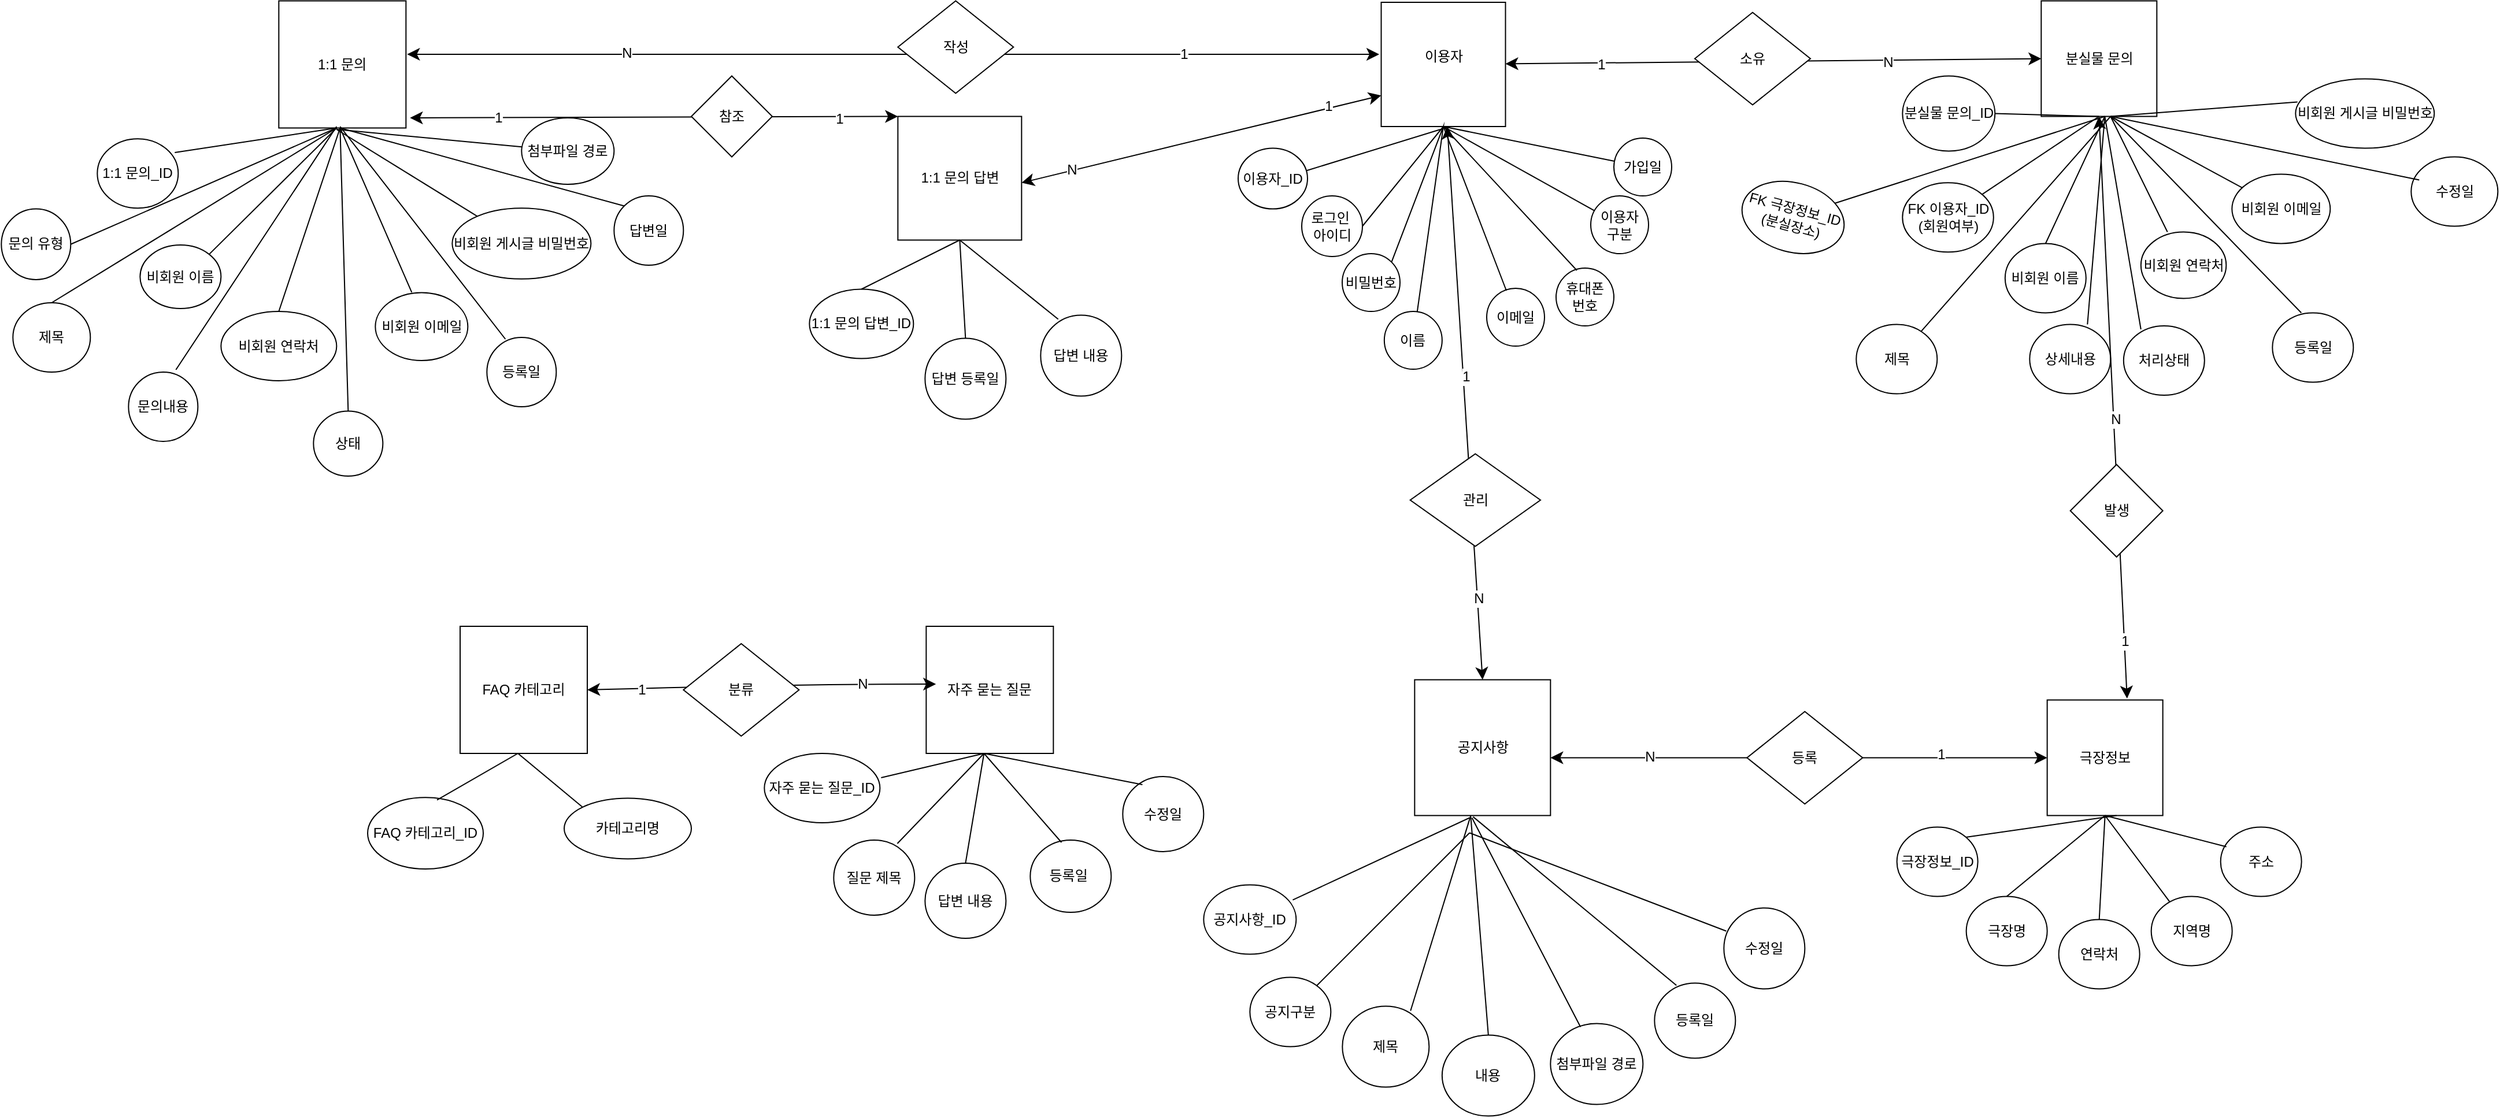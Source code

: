 <mxfile version="28.2.8">
  <diagram name="페이지-1" id="GlcNtZ1km3tHZAyMDBaJ">
    <mxGraphModel grid="1" page="1" gridSize="10" guides="1" tooltips="1" connect="1" arrows="1" fold="1" pageScale="1" pageWidth="827" pageHeight="1169" math="0" shadow="0">
      <root>
        <mxCell id="0" />
        <mxCell id="1" parent="0" />
        <mxCell id="Zwj_HbS0Xo6QSIKevfj4-1" value="이용자&lt;div&gt;&lt;br&gt;&lt;/div&gt;" style="whiteSpace=wrap;html=1;aspect=fixed;" vertex="1" parent="1">
          <mxGeometry x="-351.25" y="10" width="107.5" height="107.5" as="geometry" />
        </mxCell>
        <mxCell id="Zwj_HbS0Xo6QSIKevfj4-2" value="FAQ 카테고리" style="whiteSpace=wrap;html=1;aspect=fixed;" vertex="1" parent="1">
          <mxGeometry x="-1147.99" y="550" width="110" height="110" as="geometry" />
        </mxCell>
        <mxCell id="Zwj_HbS0Xo6QSIKevfj4-3" value="1:1 문의" style="whiteSpace=wrap;html=1;aspect=fixed;" vertex="1" parent="1">
          <mxGeometry x="-1304.83" y="8.75" width="110" height="110" as="geometry" />
        </mxCell>
        <mxCell id="Zwj_HbS0Xo6QSIKevfj4-4" value="&lt;div&gt;분실물 문의&lt;/div&gt;" style="whiteSpace=wrap;html=1;aspect=fixed;" vertex="1" parent="1">
          <mxGeometry x="219.66" y="8.75" width="100" height="100" as="geometry" />
        </mxCell>
        <mxCell id="Zwj_HbS0Xo6QSIKevfj4-5" value="공지사항" style="whiteSpace=wrap;html=1;aspect=fixed;" vertex="1" parent="1">
          <mxGeometry x="-322.33" y="596.25" width="117.5" height="117.5" as="geometry" />
        </mxCell>
        <mxCell id="Zwj_HbS0Xo6QSIKevfj4-6" value="자주 묻는 질문" style="whiteSpace=wrap;html=1;aspect=fixed;" vertex="1" parent="1">
          <mxGeometry x="-744.83" y="550" width="110" height="110" as="geometry" />
        </mxCell>
        <mxCell id="Zwj_HbS0Xo6QSIKevfj4-7" value="1:1 문의 답변" style="whiteSpace=wrap;html=1;aspect=fixed;" vertex="1" parent="1">
          <mxGeometry x="-769.33" y="108.75" width="107" height="107" as="geometry" />
        </mxCell>
        <mxCell id="Zwj_HbS0Xo6QSIKevfj4-8" value="극장정보" style="whiteSpace=wrap;html=1;aspect=fixed;" vertex="1" parent="1">
          <mxGeometry x="224.83" y="613.75" width="100" height="100" as="geometry" />
        </mxCell>
        <mxCell id="Zwj_HbS0Xo6QSIKevfj4-11" value="" style="endArrow=none;html=1;rounded=0;exitX=1;exitY=0.5;exitDx=0;exitDy=0;" edge="1" parent="1" source="Zwj_HbS0Xo6QSIKevfj4-12">
          <mxGeometry width="50" height="50" relative="1" as="geometry">
            <mxPoint x="-377.5" y="167.5" as="sourcePoint" />
            <mxPoint x="-297.5" y="117.5" as="targetPoint" />
          </mxGeometry>
        </mxCell>
        <mxCell id="Zwj_HbS0Xo6QSIKevfj4-12" value="로그인&amp;nbsp;&lt;div&gt;아이디&lt;/div&gt;" style="ellipse;whiteSpace=wrap;html=1;aspect=fixed;" vertex="1" parent="1">
          <mxGeometry x="-420" y="177.5" width="52.5" height="52.5" as="geometry" />
        </mxCell>
        <mxCell id="Zwj_HbS0Xo6QSIKevfj4-18" value="비밀번호" style="ellipse;whiteSpace=wrap;html=1;" vertex="1" parent="1">
          <mxGeometry x="-385" y="227.5" width="50" height="50" as="geometry" />
        </mxCell>
        <mxCell id="Zwj_HbS0Xo6QSIKevfj4-20" value="" style="endArrow=none;html=1;rounded=0;entryX=1;entryY=0;entryDx=0;entryDy=0;" edge="1" parent="1" source="Zwj_HbS0Xo6QSIKevfj4-27" target="Zwj_HbS0Xo6QSIKevfj4-18">
          <mxGeometry width="50" height="50" relative="1" as="geometry">
            <mxPoint x="-281.75" y="227.5" as="sourcePoint" />
            <mxPoint x="-363.25" y="199.5" as="targetPoint" />
            <Array as="points">
              <mxPoint x="-297.5" y="117.5" />
            </Array>
          </mxGeometry>
        </mxCell>
        <mxCell id="Zwj_HbS0Xo6QSIKevfj4-25" value="이메일" style="ellipse;whiteSpace=wrap;html=1;aspect=fixed;" vertex="1" parent="1">
          <mxGeometry x="-260" y="257.5" width="50" height="50" as="geometry" />
        </mxCell>
        <mxCell id="Zwj_HbS0Xo6QSIKevfj4-27" value="이름" style="ellipse;whiteSpace=wrap;html=1;aspect=fixed;" vertex="1" parent="1">
          <mxGeometry x="-348.58" y="277.5" width="50" height="50" as="geometry" />
        </mxCell>
        <mxCell id="Zwj_HbS0Xo6QSIKevfj4-34" value="휴대폰&lt;div&gt;번호&lt;/div&gt;" style="ellipse;whiteSpace=wrap;html=1;aspect=fixed;" vertex="1" parent="1">
          <mxGeometry x="-200" y="240" width="50" height="50" as="geometry" />
        </mxCell>
        <mxCell id="Zwj_HbS0Xo6QSIKevfj4-36" value="이용자&lt;div&gt;구분&lt;/div&gt;" style="ellipse;whiteSpace=wrap;html=1;aspect=fixed;" vertex="1" parent="1">
          <mxGeometry x="-170" y="177.5" width="50" height="50" as="geometry" />
        </mxCell>
        <mxCell id="Zwj_HbS0Xo6QSIKevfj4-39" value="가입일" style="ellipse;whiteSpace=wrap;html=1;aspect=fixed;" vertex="1" parent="1">
          <mxGeometry x="-150" y="127.5" width="50" height="50" as="geometry" />
        </mxCell>
        <mxCell id="Zwj_HbS0Xo6QSIKevfj4-42" value="" style="endArrow=none;html=1;rounded=0;exitX=0.34;exitY=0.04;exitDx=0;exitDy=0;exitPerimeter=0;" edge="1" parent="1" source="Zwj_HbS0Xo6QSIKevfj4-25">
          <mxGeometry width="50" height="50" relative="1" as="geometry">
            <mxPoint x="-277.5" y="187.5" as="sourcePoint" />
            <mxPoint x="-297.5" y="117.5" as="targetPoint" />
          </mxGeometry>
        </mxCell>
        <mxCell id="Zwj_HbS0Xo6QSIKevfj4-44" value="" style="endArrow=none;html=1;rounded=0;entryX=0.36;entryY=0.04;entryDx=0;entryDy=0;entryPerimeter=0;" edge="1" parent="1" target="Zwj_HbS0Xo6QSIKevfj4-34">
          <mxGeometry width="50" height="50" relative="1" as="geometry">
            <mxPoint x="-297.5" y="117.5" as="sourcePoint" />
            <mxPoint x="-247.5" y="207.5" as="targetPoint" />
          </mxGeometry>
        </mxCell>
        <mxCell id="Zwj_HbS0Xo6QSIKevfj4-46" value="" style="endArrow=none;html=1;rounded=0;entryX=0.5;entryY=1;entryDx=0;entryDy=0;" edge="1" parent="1" source="Zwj_HbS0Xo6QSIKevfj4-36" target="Zwj_HbS0Xo6QSIKevfj4-1">
          <mxGeometry width="50" height="50" relative="1" as="geometry">
            <mxPoint x="-247.5" y="167.5" as="sourcePoint" />
            <mxPoint x="-287.5" y="127.5" as="targetPoint" />
          </mxGeometry>
        </mxCell>
        <mxCell id="Zwj_HbS0Xo6QSIKevfj4-47" value="" style="endArrow=none;html=1;rounded=0;" edge="1" parent="1" target="Zwj_HbS0Xo6QSIKevfj4-39">
          <mxGeometry width="50" height="50" relative="1" as="geometry">
            <mxPoint x="-297.5" y="117.5" as="sourcePoint" />
            <mxPoint x="-187.5" y="87.5" as="targetPoint" />
          </mxGeometry>
        </mxCell>
        <mxCell id="Zwj_HbS0Xo6QSIKevfj4-48" value="답변 등록일" style="ellipse;whiteSpace=wrap;html=1;aspect=fixed;" vertex="1" parent="1">
          <mxGeometry x="-745.83" y="300.75" width="70" height="70" as="geometry" />
        </mxCell>
        <mxCell id="Zwj_HbS0Xo6QSIKevfj4-49" value="" style="endArrow=none;html=1;rounded=0;exitX=0.5;exitY=0;exitDx=0;exitDy=0;entryX=0.5;entryY=1;entryDx=0;entryDy=0;" edge="1" parent="1" source="Zwj_HbS0Xo6QSIKevfj4-48" target="Zwj_HbS0Xo6QSIKevfj4-7">
          <mxGeometry width="50" height="50" relative="1" as="geometry">
            <mxPoint x="-755.83" y="278.25" as="sourcePoint" />
            <mxPoint x="-705.83" y="228.25" as="targetPoint" />
          </mxGeometry>
        </mxCell>
        <mxCell id="Zwj_HbS0Xo6QSIKevfj4-51" value="" style="endArrow=none;html=1;rounded=0;exitX=0.217;exitY=0.05;exitDx=0;exitDy=0;exitPerimeter=0;entryX=0.5;entryY=1;entryDx=0;entryDy=0;" edge="1" parent="1" source="Zwj_HbS0Xo6QSIKevfj4-52" target="Zwj_HbS0Xo6QSIKevfj4-7">
          <mxGeometry width="50" height="50" relative="1" as="geometry">
            <mxPoint x="-645.83" y="288.25" as="sourcePoint" />
            <mxPoint x="-705.83" y="228.25" as="targetPoint" />
          </mxGeometry>
        </mxCell>
        <mxCell id="Zwj_HbS0Xo6QSIKevfj4-52" value="답변 내용" style="ellipse;whiteSpace=wrap;html=1;aspect=fixed;" vertex="1" parent="1">
          <mxGeometry x="-645.83" y="280.75" width="70" height="70" as="geometry" />
        </mxCell>
        <mxCell id="Zwj_HbS0Xo6QSIKevfj4-54" value="" style="endArrow=none;html=1;rounded=0;exitX=0.963;exitY=0.217;exitDx=0;exitDy=0;exitPerimeter=0;entryX=0.404;entryY=1.017;entryDx=0;entryDy=0;entryPerimeter=0;" edge="1" parent="1" source="Zwj_HbS0Xo6QSIKevfj4-56" target="Zwj_HbS0Xo6QSIKevfj4-5">
          <mxGeometry width="50" height="50" relative="1" as="geometry">
            <mxPoint x="-339.83" y="853.75" as="sourcePoint" />
            <mxPoint x="-269.83" y="773.75" as="targetPoint" />
          </mxGeometry>
        </mxCell>
        <mxCell id="Zwj_HbS0Xo6QSIKevfj4-56" value="공지사항_ID" style="ellipse;whiteSpace=wrap;html=1;" vertex="1" parent="1">
          <mxGeometry x="-504.83" y="773.75" width="80" height="60" as="geometry" />
        </mxCell>
        <mxCell id="Zwj_HbS0Xo6QSIKevfj4-57" value="" style="endArrow=none;html=1;rounded=0;" edge="1" parent="1" source="Zwj_HbS0Xo6QSIKevfj4-58">
          <mxGeometry width="50" height="50" relative="1" as="geometry">
            <mxPoint x="-289.83" y="853.75" as="sourcePoint" />
            <mxPoint x="-274.83" y="728.75" as="targetPoint" />
          </mxGeometry>
        </mxCell>
        <mxCell id="Zwj_HbS0Xo6QSIKevfj4-58" value="공지구분" style="ellipse;whiteSpace=wrap;html=1;" vertex="1" parent="1">
          <mxGeometry x="-464.83" y="853.75" width="70" height="60" as="geometry" />
        </mxCell>
        <mxCell id="Zwj_HbS0Xo6QSIKevfj4-59" value="" style="endArrow=none;html=1;rounded=0;exitX=0.786;exitY=0.057;exitDx=0;exitDy=0;entryX=0.413;entryY=1;entryDx=0;entryDy=0;entryPerimeter=0;exitPerimeter=0;" edge="1" parent="1" source="Zwj_HbS0Xo6QSIKevfj4-60" target="Zwj_HbS0Xo6QSIKevfj4-5">
          <mxGeometry width="50" height="50" relative="1" as="geometry">
            <mxPoint x="-279.83" y="873.75" as="sourcePoint" />
            <mxPoint x="-269.83" y="773.75" as="targetPoint" />
          </mxGeometry>
        </mxCell>
        <mxCell id="Zwj_HbS0Xo6QSIKevfj4-60" value="제목" style="ellipse;whiteSpace=wrap;html=1;" vertex="1" parent="1">
          <mxGeometry x="-384.83" y="878.75" width="75" height="70" as="geometry" />
        </mxCell>
        <mxCell id="Zwj_HbS0Xo6QSIKevfj4-61" value="내용" style="ellipse;whiteSpace=wrap;html=1;" vertex="1" parent="1">
          <mxGeometry x="-298.58" y="903.75" width="80" height="70" as="geometry" />
        </mxCell>
        <mxCell id="Zwj_HbS0Xo6QSIKevfj4-62" value="첨부파일 경로" style="ellipse;whiteSpace=wrap;html=1;" vertex="1" parent="1">
          <mxGeometry x="-204.83" y="893.75" width="80" height="70" as="geometry" />
        </mxCell>
        <mxCell id="Zwj_HbS0Xo6QSIKevfj4-63" value="등록일" style="ellipse;whiteSpace=wrap;html=1;" vertex="1" parent="1">
          <mxGeometry x="-114.83" y="858.75" width="70" height="65" as="geometry" />
        </mxCell>
        <mxCell id="Zwj_HbS0Xo6QSIKevfj4-64" value="수정일" style="ellipse;whiteSpace=wrap;html=1;" vertex="1" parent="1">
          <mxGeometry x="-54.83" y="793.75" width="70" height="70" as="geometry" />
        </mxCell>
        <mxCell id="Zwj_HbS0Xo6QSIKevfj4-67" value="" style="endArrow=none;html=1;rounded=0;exitX=0.5;exitY=0;exitDx=0;exitDy=0;entryX=0.413;entryY=1.009;entryDx=0;entryDy=0;entryPerimeter=0;" edge="1" parent="1" source="Zwj_HbS0Xo6QSIKevfj4-61" target="Zwj_HbS0Xo6QSIKevfj4-5">
          <mxGeometry width="50" height="50" relative="1" as="geometry">
            <mxPoint x="-279.83" y="853.75" as="sourcePoint" />
            <mxPoint x="-264.83" y="773.75" as="targetPoint" />
          </mxGeometry>
        </mxCell>
        <mxCell id="Zwj_HbS0Xo6QSIKevfj4-68" value="" style="endArrow=none;html=1;rounded=0;exitX=0.325;exitY=0.043;exitDx=0;exitDy=0;exitPerimeter=0;entryX=0.422;entryY=1.017;entryDx=0;entryDy=0;entryPerimeter=0;" edge="1" parent="1" source="Zwj_HbS0Xo6QSIKevfj4-62" target="Zwj_HbS0Xo6QSIKevfj4-5">
          <mxGeometry width="50" height="50" relative="1" as="geometry">
            <mxPoint x="-201.891" y="909.593" as="sourcePoint" />
            <mxPoint x="-264.83" y="773.75" as="targetPoint" />
          </mxGeometry>
        </mxCell>
        <mxCell id="Zwj_HbS0Xo6QSIKevfj4-69" value="" style="endArrow=none;html=1;rounded=0;entryX=0.271;entryY=0.031;entryDx=0;entryDy=0;entryPerimeter=0;exitX=0.43;exitY=1.009;exitDx=0;exitDy=0;exitPerimeter=0;" edge="1" parent="1" source="Zwj_HbS0Xo6QSIKevfj4-5" target="Zwj_HbS0Xo6QSIKevfj4-63">
          <mxGeometry width="50" height="50" relative="1" as="geometry">
            <mxPoint x="-224.83" y="753.75" as="sourcePoint" />
            <mxPoint x="-174.83" y="773.75" as="targetPoint" />
          </mxGeometry>
        </mxCell>
        <mxCell id="Zwj_HbS0Xo6QSIKevfj4-70" value="" style="endArrow=none;html=1;rounded=0;entryX=0.029;entryY=0.286;entryDx=0;entryDy=0;entryPerimeter=0;" edge="1" parent="1" target="Zwj_HbS0Xo6QSIKevfj4-64">
          <mxGeometry width="50" height="50" relative="1" as="geometry">
            <mxPoint x="-274.83" y="728.75" as="sourcePoint" />
            <mxPoint x="-44.83" y="803.75" as="targetPoint" />
          </mxGeometry>
        </mxCell>
        <mxCell id="Zwj_HbS0Xo6QSIKevfj4-72" value="극장명" style="ellipse;whiteSpace=wrap;html=1;" vertex="1" parent="1">
          <mxGeometry x="154.83" y="783.75" width="70" height="60" as="geometry" />
        </mxCell>
        <mxCell id="Zwj_HbS0Xo6QSIKevfj4-73" value="FAQ 카테고리_ID" style="ellipse;whiteSpace=wrap;html=1;" vertex="1" parent="1">
          <mxGeometry x="-1227.99" y="698.13" width="100" height="61.87" as="geometry" />
        </mxCell>
        <mxCell id="Zwj_HbS0Xo6QSIKevfj4-74" value="카테고리명" style="ellipse;whiteSpace=wrap;html=1;" vertex="1" parent="1">
          <mxGeometry x="-1057.99" y="698.75" width="110" height="52.5" as="geometry" />
        </mxCell>
        <mxCell id="Zwj_HbS0Xo6QSIKevfj4-75" value="극장정보_ID" style="ellipse;whiteSpace=wrap;html=1;" vertex="1" parent="1">
          <mxGeometry x="94.83" y="723.75" width="70" height="60" as="geometry" />
        </mxCell>
        <mxCell id="Zwj_HbS0Xo6QSIKevfj4-76" value="지역명" style="ellipse;whiteSpace=wrap;html=1;" vertex="1" parent="1">
          <mxGeometry x="314.83" y="783.75" width="70" height="60" as="geometry" />
        </mxCell>
        <mxCell id="Zwj_HbS0Xo6QSIKevfj4-77" value="" style="endArrow=none;html=1;rounded=0;entryX=0;entryY=0;entryDx=0;entryDy=0;exitX=0.6;exitY=0.035;exitDx=0;exitDy=0;exitPerimeter=0;" edge="1" parent="1" source="Zwj_HbS0Xo6QSIKevfj4-73" target="Zwj_HbS0Xo6QSIKevfj4-74">
          <mxGeometry width="50" height="50" relative="1" as="geometry">
            <mxPoint x="-1147.99" y="722.5" as="sourcePoint" />
            <mxPoint x="-1097.99" y="672.5" as="targetPoint" />
            <Array as="points">
              <mxPoint x="-1097.99" y="660" />
            </Array>
          </mxGeometry>
        </mxCell>
        <mxCell id="Zwj_HbS0Xo6QSIKevfj4-78" value="1:1 문의 답변_ID" style="ellipse;whiteSpace=wrap;html=1;" vertex="1" parent="1">
          <mxGeometry x="-845.83" y="258.25" width="90" height="60" as="geometry" />
        </mxCell>
        <mxCell id="Zwj_HbS0Xo6QSIKevfj4-79" value="" style="endArrow=none;html=1;rounded=0;exitX=0.5;exitY=0;exitDx=0;exitDy=0;entryX=0.5;entryY=1;entryDx=0;entryDy=0;" edge="1" parent="1" source="Zwj_HbS0Xo6QSIKevfj4-78" target="Zwj_HbS0Xo6QSIKevfj4-7">
          <mxGeometry width="50" height="50" relative="1" as="geometry">
            <mxPoint x="-755.83" y="278.25" as="sourcePoint" />
            <mxPoint x="-705.83" y="228.25" as="targetPoint" />
          </mxGeometry>
        </mxCell>
        <mxCell id="Zwj_HbS0Xo6QSIKevfj4-80" value="연락처" style="ellipse;whiteSpace=wrap;html=1;" vertex="1" parent="1">
          <mxGeometry x="234.83" y="803.75" width="70" height="60" as="geometry" />
        </mxCell>
        <mxCell id="Zwj_HbS0Xo6QSIKevfj4-81" value="주소" style="ellipse;whiteSpace=wrap;html=1;" vertex="1" parent="1">
          <mxGeometry x="374.83" y="723.75" width="70" height="60" as="geometry" />
        </mxCell>
        <mxCell id="Zwj_HbS0Xo6QSIKevfj4-82" value="" style="endArrow=none;html=1;rounded=0;exitX=0.071;exitY=0.283;exitDx=0;exitDy=0;exitPerimeter=0;" edge="1" parent="1" source="Zwj_HbS0Xo6QSIKevfj4-81">
          <mxGeometry width="50" height="50" relative="1" as="geometry">
            <mxPoint x="224.83" y="763.75" as="sourcePoint" />
            <mxPoint x="274.83" y="713.75" as="targetPoint" />
          </mxGeometry>
        </mxCell>
        <mxCell id="Zwj_HbS0Xo6QSIKevfj4-83" value="" style="endArrow=none;html=1;rounded=0;" edge="1" parent="1" source="Zwj_HbS0Xo6QSIKevfj4-76">
          <mxGeometry width="50" height="50" relative="1" as="geometry">
            <mxPoint x="224.83" y="763.75" as="sourcePoint" />
            <mxPoint x="274.83" y="713.75" as="targetPoint" />
          </mxGeometry>
        </mxCell>
        <mxCell id="Zwj_HbS0Xo6QSIKevfj4-84" value="" style="endArrow=none;html=1;rounded=0;exitX=0.5;exitY=0;exitDx=0;exitDy=0;" edge="1" parent="1" source="Zwj_HbS0Xo6QSIKevfj4-80">
          <mxGeometry width="50" height="50" relative="1" as="geometry">
            <mxPoint x="224.83" y="763.75" as="sourcePoint" />
            <mxPoint x="274.83" y="713.75" as="targetPoint" />
          </mxGeometry>
        </mxCell>
        <mxCell id="Zwj_HbS0Xo6QSIKevfj4-85" value="" style="endArrow=none;html=1;rounded=0;exitX=0.5;exitY=0;exitDx=0;exitDy=0;" edge="1" parent="1" source="Zwj_HbS0Xo6QSIKevfj4-72">
          <mxGeometry width="50" height="50" relative="1" as="geometry">
            <mxPoint x="224.83" y="763.75" as="sourcePoint" />
            <mxPoint x="274.83" y="713.75" as="targetPoint" />
          </mxGeometry>
        </mxCell>
        <mxCell id="Zwj_HbS0Xo6QSIKevfj4-86" value="" style="endArrow=none;html=1;rounded=0;exitX=1;exitY=0;exitDx=0;exitDy=0;" edge="1" parent="1" source="Zwj_HbS0Xo6QSIKevfj4-75">
          <mxGeometry width="50" height="50" relative="1" as="geometry">
            <mxPoint x="164.83" y="733.75" as="sourcePoint" />
            <mxPoint x="284.83" y="713.75" as="targetPoint" />
          </mxGeometry>
        </mxCell>
        <mxCell id="Zwj_HbS0Xo6QSIKevfj4-87" value="질문 제목" style="ellipse;whiteSpace=wrap;html=1;" vertex="1" parent="1">
          <mxGeometry x="-824.83" y="735" width="70" height="65" as="geometry" />
        </mxCell>
        <mxCell id="Zwj_HbS0Xo6QSIKevfj4-88" value="자주 묻는 질문_ID" style="ellipse;whiteSpace=wrap;html=1;" vertex="1" parent="1">
          <mxGeometry x="-884.83" y="660" width="100" height="60" as="geometry" />
        </mxCell>
        <mxCell id="Zwj_HbS0Xo6QSIKevfj4-89" value="답변 내용" style="ellipse;whiteSpace=wrap;html=1;" vertex="1" parent="1">
          <mxGeometry x="-745.83" y="755" width="70" height="65" as="geometry" />
        </mxCell>
        <mxCell id="Zwj_HbS0Xo6QSIKevfj4-90" value="등록일&amp;nbsp;" style="ellipse;whiteSpace=wrap;html=1;" vertex="1" parent="1">
          <mxGeometry x="-654.83" y="735" width="70" height="62.5" as="geometry" />
        </mxCell>
        <mxCell id="Zwj_HbS0Xo6QSIKevfj4-91" value="수정일" style="ellipse;whiteSpace=wrap;html=1;" vertex="1" parent="1">
          <mxGeometry x="-574.83" y="680" width="70" height="65" as="geometry" />
        </mxCell>
        <mxCell id="Zwj_HbS0Xo6QSIKevfj4-92" value="" style="endArrow=none;html=1;rounded=0;exitX=1.01;exitY=0.35;exitDx=0;exitDy=0;exitPerimeter=0;" edge="1" parent="1" source="Zwj_HbS0Xo6QSIKevfj4-88">
          <mxGeometry width="50" height="50" relative="1" as="geometry">
            <mxPoint x="-744.83" y="710" as="sourcePoint" />
            <mxPoint x="-694.83" y="660" as="targetPoint" />
          </mxGeometry>
        </mxCell>
        <mxCell id="Zwj_HbS0Xo6QSIKevfj4-93" value="" style="endArrow=none;html=1;rounded=0;exitX=0.386;exitY=0.032;exitDx=0;exitDy=0;exitPerimeter=0;" edge="1" parent="1" source="Zwj_HbS0Xo6QSIKevfj4-90">
          <mxGeometry width="50" height="50" relative="1" as="geometry">
            <mxPoint x="-675.83" y="727.5" as="sourcePoint" />
            <mxPoint x="-694.83" y="660" as="targetPoint" />
          </mxGeometry>
        </mxCell>
        <mxCell id="Zwj_HbS0Xo6QSIKevfj4-94" value="" style="endArrow=none;html=1;rounded=0;exitX=0.5;exitY=0;exitDx=0;exitDy=0;" edge="1" parent="1" source="Zwj_HbS0Xo6QSIKevfj4-89">
          <mxGeometry width="50" height="50" relative="1" as="geometry">
            <mxPoint x="-714.83" y="760" as="sourcePoint" />
            <mxPoint x="-694.83" y="660" as="targetPoint" />
          </mxGeometry>
        </mxCell>
        <mxCell id="Zwj_HbS0Xo6QSIKevfj4-95" value="" style="endArrow=none;html=1;rounded=0;exitX=0.786;exitY=0.046;exitDx=0;exitDy=0;exitPerimeter=0;" edge="1" parent="1" source="Zwj_HbS0Xo6QSIKevfj4-87">
          <mxGeometry width="50" height="50" relative="1" as="geometry">
            <mxPoint x="-744.83" y="710" as="sourcePoint" />
            <mxPoint x="-694.83" y="660" as="targetPoint" />
          </mxGeometry>
        </mxCell>
        <mxCell id="Zwj_HbS0Xo6QSIKevfj4-97" value="" style="endArrow=none;html=1;rounded=0;entryX=0.243;entryY=0.108;entryDx=0;entryDy=0;entryPerimeter=0;" edge="1" parent="1" target="Zwj_HbS0Xo6QSIKevfj4-91">
          <mxGeometry width="50" height="50" relative="1" as="geometry">
            <mxPoint x="-694.83" y="660" as="sourcePoint" />
            <mxPoint x="-574.83" y="640" as="targetPoint" />
          </mxGeometry>
        </mxCell>
        <mxCell id="Zwj_HbS0Xo6QSIKevfj4-98" value="" style="endArrow=none;html=1;rounded=0;exitX=0.967;exitY=0.376;exitDx=0;exitDy=0;exitPerimeter=0;" edge="1" parent="1" source="Zwj_HbS0Xo6QSIKevfj4-100">
          <mxGeometry width="50" height="50" relative="1" as="geometry">
            <mxPoint x="-410" y="150" as="sourcePoint" />
            <mxPoint x="-300" y="120" as="targetPoint" />
          </mxGeometry>
        </mxCell>
        <mxCell id="Zwj_HbS0Xo6QSIKevfj4-100" value="이용자_ID" style="ellipse;whiteSpace=wrap;html=1;" vertex="1" parent="1">
          <mxGeometry x="-475" y="136.25" width="60" height="52.5" as="geometry" />
        </mxCell>
        <mxCell id="Zwj_HbS0Xo6QSIKevfj4-104" value="답변일" style="ellipse;whiteSpace=wrap;html=1;" vertex="1" parent="1">
          <mxGeometry x="-1014.83" y="177.5" width="60" height="60" as="geometry" />
        </mxCell>
        <mxCell id="Zwj_HbS0Xo6QSIKevfj4-105" value="등록일" style="ellipse;whiteSpace=wrap;html=1;" vertex="1" parent="1">
          <mxGeometry x="-1124.83" y="300" width="60" height="60" as="geometry" />
        </mxCell>
        <mxCell id="Zwj_HbS0Xo6QSIKevfj4-106" value="제목" style="ellipse;whiteSpace=wrap;html=1;" vertex="1" parent="1">
          <mxGeometry x="-1534.83" y="270" width="67" height="60" as="geometry" />
        </mxCell>
        <mxCell id="Zwj_HbS0Xo6QSIKevfj4-107" value="상태" style="ellipse;whiteSpace=wrap;html=1;" vertex="1" parent="1">
          <mxGeometry x="-1274.83" y="363.75" width="60" height="56.25" as="geometry" />
        </mxCell>
        <mxCell id="Zwj_HbS0Xo6QSIKevfj4-108" value="첨부파일 경로" style="ellipse;whiteSpace=wrap;html=1;" vertex="1" parent="1">
          <mxGeometry x="-1094.83" y="110" width="80" height="57.5" as="geometry" />
        </mxCell>
        <mxCell id="Zwj_HbS0Xo6QSIKevfj4-109" value="문의내용" style="ellipse;whiteSpace=wrap;html=1;" vertex="1" parent="1">
          <mxGeometry x="-1434.83" y="330" width="60" height="60" as="geometry" />
        </mxCell>
        <mxCell id="Zwj_HbS0Xo6QSIKevfj4-110" value="문의 유형" style="ellipse;whiteSpace=wrap;html=1;" vertex="1" parent="1">
          <mxGeometry x="-1544.83" y="188.75" width="60" height="61.25" as="geometry" />
        </mxCell>
        <mxCell id="Zwj_HbS0Xo6QSIKevfj4-111" value="비회원 게시글 비밀번호" style="ellipse;whiteSpace=wrap;html=1;" vertex="1" parent="1">
          <mxGeometry x="-1154.83" y="188.13" width="120" height="61.25" as="geometry" />
        </mxCell>
        <mxCell id="Zwj_HbS0Xo6QSIKevfj4-112" value="비회원 이메일" style="ellipse;whiteSpace=wrap;html=1;" vertex="1" parent="1">
          <mxGeometry x="-1221.33" y="261.25" width="80" height="58.75" as="geometry" />
        </mxCell>
        <mxCell id="Zwj_HbS0Xo6QSIKevfj4-113" value="비회원 연락처" style="ellipse;whiteSpace=wrap;html=1;" vertex="1" parent="1">
          <mxGeometry x="-1354.83" y="277.5" width="100" height="60" as="geometry" />
        </mxCell>
        <mxCell id="Zwj_HbS0Xo6QSIKevfj4-114" value="비회원 이름" style="ellipse;whiteSpace=wrap;html=1;" vertex="1" parent="1">
          <mxGeometry x="-1424.83" y="220" width="70" height="55" as="geometry" />
        </mxCell>
        <mxCell id="Zwj_HbS0Xo6QSIKevfj4-115" value="1:1 문의_ID" style="ellipse;whiteSpace=wrap;html=1;" vertex="1" parent="1">
          <mxGeometry x="-1461.83" y="128.13" width="70" height="60" as="geometry" />
        </mxCell>
        <mxCell id="OxMHIdnT5sfjgw7uyhR3-1" value="" style="endArrow=none;html=1;rounded=0;exitX=0;exitY=0;exitDx=0;exitDy=0;" edge="1" parent="1" source="Zwj_HbS0Xo6QSIKevfj4-104">
          <mxGeometry width="50" height="50" relative="1" as="geometry">
            <mxPoint x="-1301.83" y="168.75" as="sourcePoint" />
            <mxPoint x="-1251.83" y="118.75" as="targetPoint" />
          </mxGeometry>
        </mxCell>
        <mxCell id="OxMHIdnT5sfjgw7uyhR3-2" value="" style="endArrow=none;html=1;rounded=0;exitX=0.267;exitY=0.025;exitDx=0;exitDy=0;exitPerimeter=0;" edge="1" parent="1" source="Zwj_HbS0Xo6QSIKevfj4-105">
          <mxGeometry width="50" height="50" relative="1" as="geometry">
            <mxPoint x="-1301.83" y="167.5" as="sourcePoint" />
            <mxPoint x="-1251.83" y="117.5" as="targetPoint" />
          </mxGeometry>
        </mxCell>
        <mxCell id="OxMHIdnT5sfjgw7uyhR3-3" value="" style="endArrow=none;html=1;rounded=0;exitX=0.5;exitY=0;exitDx=0;exitDy=0;" edge="1" parent="1" source="Zwj_HbS0Xo6QSIKevfj4-107">
          <mxGeometry width="50" height="50" relative="1" as="geometry">
            <mxPoint x="-1301.83" y="168.75" as="sourcePoint" />
            <mxPoint x="-1251.83" y="118.75" as="targetPoint" />
          </mxGeometry>
        </mxCell>
        <mxCell id="OxMHIdnT5sfjgw7uyhR3-4" value="" style="endArrow=none;html=1;rounded=0;exitX=0.683;exitY=-0.033;exitDx=0;exitDy=0;exitPerimeter=0;" edge="1" parent="1" source="Zwj_HbS0Xo6QSIKevfj4-109">
          <mxGeometry width="50" height="50" relative="1" as="geometry">
            <mxPoint x="-1304.83" y="167.5" as="sourcePoint" />
            <mxPoint x="-1254.83" y="117.5" as="targetPoint" />
          </mxGeometry>
        </mxCell>
        <mxCell id="OxMHIdnT5sfjgw7uyhR3-5" value="" style="endArrow=none;html=1;rounded=0;exitX=0.5;exitY=0;exitDx=0;exitDy=0;" edge="1" parent="1" source="Zwj_HbS0Xo6QSIKevfj4-106">
          <mxGeometry width="50" height="50" relative="1" as="geometry">
            <mxPoint x="-1484.83" y="260" as="sourcePoint" />
            <mxPoint x="-1254.83" y="118.75" as="targetPoint" />
          </mxGeometry>
        </mxCell>
        <mxCell id="OxMHIdnT5sfjgw7uyhR3-6" value="" style="endArrow=none;html=1;rounded=0;exitX=1;exitY=0.5;exitDx=0;exitDy=0;" edge="1" parent="1" source="Zwj_HbS0Xo6QSIKevfj4-110">
          <mxGeometry width="50" height="50" relative="1" as="geometry">
            <mxPoint x="-1304.83" y="168.75" as="sourcePoint" />
            <mxPoint x="-1254.83" y="118.75" as="targetPoint" />
          </mxGeometry>
        </mxCell>
        <mxCell id="OxMHIdnT5sfjgw7uyhR3-7" value="" style="endArrow=none;html=1;rounded=0;" edge="1" parent="1" source="Zwj_HbS0Xo6QSIKevfj4-108">
          <mxGeometry width="50" height="50" relative="1" as="geometry">
            <mxPoint x="-1184.83" y="160" as="sourcePoint" />
            <mxPoint x="-1254.83" y="120" as="targetPoint" />
          </mxGeometry>
        </mxCell>
        <mxCell id="OxMHIdnT5sfjgw7uyhR3-8" value="" style="endArrow=none;html=1;rounded=0;" edge="1" parent="1" source="Zwj_HbS0Xo6QSIKevfj4-111">
          <mxGeometry width="50" height="50" relative="1" as="geometry">
            <mxPoint x="-1194.83" y="178.13" as="sourcePoint" />
            <mxPoint x="-1254.83" y="120" as="targetPoint" />
          </mxGeometry>
        </mxCell>
        <mxCell id="OxMHIdnT5sfjgw7uyhR3-9" value="" style="endArrow=none;html=1;rounded=0;exitX=0.394;exitY=-0.004;exitDx=0;exitDy=0;exitPerimeter=0;" edge="1" parent="1" source="Zwj_HbS0Xo6QSIKevfj4-112">
          <mxGeometry width="50" height="50" relative="1" as="geometry">
            <mxPoint x="-1301.83" y="168.75" as="sourcePoint" />
            <mxPoint x="-1251.83" y="118.75" as="targetPoint" />
          </mxGeometry>
        </mxCell>
        <mxCell id="OxMHIdnT5sfjgw7uyhR3-10" value="" style="endArrow=none;html=1;rounded=0;exitX=1;exitY=0;exitDx=0;exitDy=0;" edge="1" parent="1" source="Zwj_HbS0Xo6QSIKevfj4-114">
          <mxGeometry width="50" height="50" relative="1" as="geometry">
            <mxPoint x="-1374.83" y="220" as="sourcePoint" />
            <mxPoint x="-1254.83" y="118.75" as="targetPoint" />
          </mxGeometry>
        </mxCell>
        <mxCell id="OxMHIdnT5sfjgw7uyhR3-11" value="" style="endArrow=none;html=1;rounded=0;exitX=0.5;exitY=0;exitDx=0;exitDy=0;" edge="1" parent="1" source="Zwj_HbS0Xo6QSIKevfj4-113">
          <mxGeometry width="50" height="50" relative="1" as="geometry">
            <mxPoint x="-1301.83" y="168.75" as="sourcePoint" />
            <mxPoint x="-1251.83" y="118.75" as="targetPoint" />
          </mxGeometry>
        </mxCell>
        <mxCell id="OxMHIdnT5sfjgw7uyhR3-12" value="" style="endArrow=none;html=1;rounded=0;exitX=0.957;exitY=0.198;exitDx=0;exitDy=0;exitPerimeter=0;" edge="1" parent="1" source="Zwj_HbS0Xo6QSIKevfj4-115">
          <mxGeometry width="50" height="50" relative="1" as="geometry">
            <mxPoint x="-1304.83" y="168.75" as="sourcePoint" />
            <mxPoint x="-1254.83" y="118.75" as="targetPoint" />
          </mxGeometry>
        </mxCell>
        <mxCell id="gh4NipV-slwKRSTePc0q-1" value="비회원 이름" style="ellipse;whiteSpace=wrap;html=1;" vertex="1" parent="1">
          <mxGeometry x="188.41" y="218.75" width="70" height="60" as="geometry" />
        </mxCell>
        <mxCell id="gh4NipV-slwKRSTePc0q-2" value="FK 이용자_ID&lt;div&gt;(회원여부)&lt;/div&gt;" style="ellipse;whiteSpace=wrap;html=1;" vertex="1" parent="1">
          <mxGeometry x="99.66" y="166.16" width="78.75" height="60" as="geometry" />
        </mxCell>
        <mxCell id="gh4NipV-slwKRSTePc0q-3" value="수정일" style="ellipse;whiteSpace=wrap;html=1;" vertex="1" parent="1">
          <mxGeometry x="539.66" y="143.75" width="75" height="60" as="geometry" />
        </mxCell>
        <mxCell id="gh4NipV-slwKRSTePc0q-4" value="비회원 게시글 비밀번호" style="ellipse;whiteSpace=wrap;html=1;" vertex="1" parent="1">
          <mxGeometry x="439.66" y="76.25" width="120" height="60" as="geometry" />
        </mxCell>
        <mxCell id="gh4NipV-slwKRSTePc0q-5" value="비회원 연락처" style="ellipse;whiteSpace=wrap;html=1;" vertex="1" parent="1">
          <mxGeometry x="305.91" y="208.75" width="73.75" height="57.5" as="geometry" />
        </mxCell>
        <mxCell id="gh4NipV-slwKRSTePc0q-6" value="비회원 이메일" style="ellipse;whiteSpace=wrap;html=1;" vertex="1" parent="1">
          <mxGeometry x="384.66" y="158.75" width="85" height="60" as="geometry" />
        </mxCell>
        <mxCell id="gh4NipV-slwKRSTePc0q-7" value="등록일" style="ellipse;whiteSpace=wrap;html=1;" vertex="1" parent="1">
          <mxGeometry x="419.66" y="278.75" width="70" height="60" as="geometry" />
        </mxCell>
        <mxCell id="gh4NipV-slwKRSTePc0q-8" value="처리상태" style="ellipse;whiteSpace=wrap;html=1;" vertex="1" parent="1">
          <mxGeometry x="290.91" y="290" width="70" height="60" as="geometry" />
        </mxCell>
        <mxCell id="gh4NipV-slwKRSTePc0q-9" value="상세내용" style="ellipse;whiteSpace=wrap;html=1;" vertex="1" parent="1">
          <mxGeometry x="209.66" y="288.75" width="70" height="60" as="geometry" />
        </mxCell>
        <mxCell id="gh4NipV-slwKRSTePc0q-10" value="제목" style="ellipse;whiteSpace=wrap;html=1;" vertex="1" parent="1">
          <mxGeometry x="59.66" y="288.75" width="70" height="60" as="geometry" />
        </mxCell>
        <mxCell id="gh4NipV-slwKRSTePc0q-11" value="FK 극장정보_ID&lt;div&gt;(분실장소)&lt;/div&gt;" style="ellipse;whiteSpace=wrap;html=1;rotation=15;" vertex="1" parent="1">
          <mxGeometry x="-40" y="166.16" width="90" height="60" as="geometry" />
        </mxCell>
        <mxCell id="gh4NipV-slwKRSTePc0q-12" value="분실물 문의_ID" style="ellipse;whiteSpace=wrap;html=1;" vertex="1" parent="1">
          <mxGeometry x="99.66" y="73.75" width="80" height="65" as="geometry" />
        </mxCell>
        <mxCell id="gh4NipV-slwKRSTePc0q-15" value="" style="endArrow=none;html=1;rounded=0;fontSize=12;startSize=8;endSize=8;curved=1;exitX=0.093;exitY=0.333;exitDx=0;exitDy=0;exitPerimeter=0;" edge="1" parent="1" source="gh4NipV-slwKRSTePc0q-3">
          <mxGeometry width="50" height="50" relative="1" as="geometry">
            <mxPoint x="229.66" y="158.75" as="sourcePoint" />
            <mxPoint x="279.66" y="108.75" as="targetPoint" />
          </mxGeometry>
        </mxCell>
        <mxCell id="gh4NipV-slwKRSTePc0q-16" value="" style="endArrow=none;html=1;rounded=0;fontSize=12;startSize=8;endSize=8;curved=1;exitX=0.357;exitY=0;exitDx=0;exitDy=0;exitPerimeter=0;" edge="1" parent="1" source="gh4NipV-slwKRSTePc0q-7">
          <mxGeometry width="50" height="50" relative="1" as="geometry">
            <mxPoint x="229.66" y="158.75" as="sourcePoint" />
            <mxPoint x="279.66" y="108.75" as="targetPoint" />
          </mxGeometry>
        </mxCell>
        <mxCell id="gh4NipV-slwKRSTePc0q-17" value="" style="endArrow=none;html=1;rounded=0;fontSize=12;startSize=8;endSize=8;curved=1;exitX=0.214;exitY=0.05;exitDx=0;exitDy=0;exitPerimeter=0;" edge="1" parent="1" source="gh4NipV-slwKRSTePc0q-8">
          <mxGeometry width="50" height="50" relative="1" as="geometry">
            <mxPoint x="224.66" y="158.75" as="sourcePoint" />
            <mxPoint x="274.66" y="108.75" as="targetPoint" />
          </mxGeometry>
        </mxCell>
        <mxCell id="gh4NipV-slwKRSTePc0q-18" value="" style="endArrow=none;html=1;rounded=0;fontSize=12;startSize=8;endSize=8;curved=1;exitX=0.714;exitY=0;exitDx=0;exitDy=0;exitPerimeter=0;" edge="1" parent="1" source="gh4NipV-slwKRSTePc0q-9">
          <mxGeometry width="50" height="50" relative="1" as="geometry">
            <mxPoint x="224.66" y="158.75" as="sourcePoint" />
            <mxPoint x="274.66" y="108.75" as="targetPoint" />
          </mxGeometry>
        </mxCell>
        <mxCell id="gh4NipV-slwKRSTePc0q-19" value="" style="endArrow=none;html=1;rounded=0;fontSize=12;startSize=8;endSize=8;curved=1;" edge="1" parent="1" source="gh4NipV-slwKRSTePc0q-10">
          <mxGeometry width="50" height="50" relative="1" as="geometry">
            <mxPoint x="229.66" y="158.75" as="sourcePoint" />
            <mxPoint x="279.66" y="108.75" as="targetPoint" />
          </mxGeometry>
        </mxCell>
        <mxCell id="gh4NipV-slwKRSTePc0q-20" value="" style="endArrow=none;html=1;rounded=0;fontSize=12;startSize=8;endSize=8;curved=1;exitX=1;exitY=0;exitDx=0;exitDy=0;" edge="1" parent="1" source="gh4NipV-slwKRSTePc0q-11">
          <mxGeometry width="50" height="50" relative="1" as="geometry">
            <mxPoint x="224.66" y="158.75" as="sourcePoint" />
            <mxPoint x="274.66" y="108.75" as="targetPoint" />
          </mxGeometry>
        </mxCell>
        <mxCell id="gh4NipV-slwKRSTePc0q-21" value="" style="endArrow=none;html=1;rounded=0;fontSize=12;startSize=8;endSize=8;curved=1;exitX=0.014;exitY=0.333;exitDx=0;exitDy=0;exitPerimeter=0;" edge="1" parent="1" source="gh4NipV-slwKRSTePc0q-4">
          <mxGeometry width="50" height="50" relative="1" as="geometry">
            <mxPoint x="229.66" y="158.75" as="sourcePoint" />
            <mxPoint x="279.66" y="108.75" as="targetPoint" />
          </mxGeometry>
        </mxCell>
        <mxCell id="gh4NipV-slwKRSTePc0q-22" value="" style="endArrow=none;html=1;rounded=0;fontSize=12;startSize=8;endSize=8;curved=1;" edge="1" parent="1" source="gh4NipV-slwKRSTePc0q-6">
          <mxGeometry width="50" height="50" relative="1" as="geometry">
            <mxPoint x="229.66" y="158.75" as="sourcePoint" />
            <mxPoint x="279.66" y="108.75" as="targetPoint" />
          </mxGeometry>
        </mxCell>
        <mxCell id="gh4NipV-slwKRSTePc0q-23" value="" style="endArrow=none;html=1;rounded=0;fontSize=12;startSize=8;endSize=8;curved=1;exitX=0.311;exitY=0;exitDx=0;exitDy=0;exitPerimeter=0;" edge="1" parent="1" source="gh4NipV-slwKRSTePc0q-5">
          <mxGeometry width="50" height="50" relative="1" as="geometry">
            <mxPoint x="279.66" y="188.75" as="sourcePoint" />
            <mxPoint x="279.66" y="108.75" as="targetPoint" />
          </mxGeometry>
        </mxCell>
        <mxCell id="gh4NipV-slwKRSTePc0q-24" value="" style="endArrow=none;html=1;rounded=0;fontSize=12;startSize=8;endSize=8;curved=1;exitX=0.5;exitY=0;exitDx=0;exitDy=0;" edge="1" parent="1" source="gh4NipV-slwKRSTePc0q-1">
          <mxGeometry width="50" height="50" relative="1" as="geometry">
            <mxPoint x="224.66" y="158.75" as="sourcePoint" />
            <mxPoint x="274.66" y="108.75" as="targetPoint" />
          </mxGeometry>
        </mxCell>
        <mxCell id="gh4NipV-slwKRSTePc0q-25" value="" style="endArrow=none;html=1;rounded=0;fontSize=12;startSize=8;endSize=8;curved=1;exitX=0.875;exitY=0.167;exitDx=0;exitDy=0;exitPerimeter=0;" edge="1" parent="1" source="gh4NipV-slwKRSTePc0q-2">
          <mxGeometry width="50" height="50" relative="1" as="geometry">
            <mxPoint x="219.66" y="158.75" as="sourcePoint" />
            <mxPoint x="269.66" y="108.75" as="targetPoint" />
          </mxGeometry>
        </mxCell>
        <mxCell id="gh4NipV-slwKRSTePc0q-26" value="" style="endArrow=none;html=1;rounded=0;fontSize=12;startSize=8;endSize=8;curved=1;exitX=1;exitY=0.5;exitDx=0;exitDy=0;" edge="1" parent="1" source="gh4NipV-slwKRSTePc0q-12">
          <mxGeometry width="50" height="50" relative="1" as="geometry">
            <mxPoint x="219.66" y="158.75" as="sourcePoint" />
            <mxPoint x="269.66" y="108.75" as="targetPoint" />
          </mxGeometry>
        </mxCell>
        <mxCell id="gh4NipV-slwKRSTePc0q-50" value="" style="endArrow=classic;startArrow=classic;html=1;rounded=0;fontSize=12;startSize=8;endSize=8;curved=1;entryX=-0.016;entryY=0.419;entryDx=0;entryDy=0;entryPerimeter=0;exitX=1.009;exitY=0.42;exitDx=0;exitDy=0;exitPerimeter=0;" edge="1" parent="1" source="Zwj_HbS0Xo6QSIKevfj4-3" target="Zwj_HbS0Xo6QSIKevfj4-1">
          <mxGeometry width="50" height="50" relative="1" as="geometry">
            <mxPoint x="-387.91" y="74.31" as="sourcePoint" />
            <mxPoint x="-370.205" y="53.195" as="targetPoint" />
            <Array as="points">
              <mxPoint x="-700" y="54.31" />
            </Array>
          </mxGeometry>
        </mxCell>
        <mxCell id="gh4NipV-slwKRSTePc0q-127" value="1" style="edgeLabel;html=1;align=center;verticalAlign=middle;resizable=0;points=[];fontSize=12;" connectable="0" vertex="1" parent="gh4NipV-slwKRSTePc0q-50">
          <mxGeometry x="0.597" relative="1" as="geometry">
            <mxPoint as="offset" />
          </mxGeometry>
        </mxCell>
        <mxCell id="gh4NipV-slwKRSTePc0q-128" value="N" style="edgeLabel;html=1;align=center;verticalAlign=middle;resizable=0;points=[];fontSize=12;" connectable="0" vertex="1" parent="gh4NipV-slwKRSTePc0q-50">
          <mxGeometry x="-0.548" y="1" relative="1" as="geometry">
            <mxPoint as="offset" />
          </mxGeometry>
        </mxCell>
        <mxCell id="gh4NipV-slwKRSTePc0q-51" value="작성" style="rhombus;whiteSpace=wrap;html=1;" vertex="1" parent="1">
          <mxGeometry x="-769.33" y="8.75" width="100" height="80" as="geometry" />
        </mxCell>
        <mxCell id="gh4NipV-slwKRSTePc0q-53" value="" style="endArrow=classic;startArrow=classic;html=1;rounded=0;fontSize=12;startSize=8;endSize=8;curved=1;entryX=0;entryY=0.5;entryDx=0;entryDy=0;" edge="1" parent="1" source="Zwj_HbS0Xo6QSIKevfj4-1" target="Zwj_HbS0Xo6QSIKevfj4-4">
          <mxGeometry width="50" height="50" relative="1" as="geometry">
            <mxPoint x="-50" y="83.75" as="sourcePoint" />
            <mxPoint x="-90" y="64" as="targetPoint" />
          </mxGeometry>
        </mxCell>
        <mxCell id="gh4NipV-slwKRSTePc0q-118" value="N" style="edgeLabel;html=1;align=center;verticalAlign=middle;resizable=0;points=[];fontSize=12;" connectable="0" vertex="1" parent="gh4NipV-slwKRSTePc0q-53">
          <mxGeometry x="0.424" y="-2" relative="1" as="geometry">
            <mxPoint as="offset" />
          </mxGeometry>
        </mxCell>
        <mxCell id="gh4NipV-slwKRSTePc0q-119" value="1" style="edgeLabel;html=1;align=center;verticalAlign=middle;resizable=0;points=[];fontSize=12;" connectable="0" vertex="1" parent="gh4NipV-slwKRSTePc0q-53">
          <mxGeometry x="-0.644" y="-1" relative="1" as="geometry">
            <mxPoint as="offset" />
          </mxGeometry>
        </mxCell>
        <mxCell id="gh4NipV-slwKRSTePc0q-54" value="소유" style="rhombus;whiteSpace=wrap;html=1;" vertex="1" parent="1">
          <mxGeometry x="-80" y="18.75" width="100" height="80" as="geometry" />
        </mxCell>
        <mxCell id="gh4NipV-slwKRSTePc0q-65" value="" style="endArrow=classic;startArrow=classic;html=1;rounded=0;fontSize=12;startSize=8;endSize=8;curved=1;exitX=1;exitY=0.5;exitDx=0;exitDy=0;" edge="1" parent="1" source="Zwj_HbS0Xo6QSIKevfj4-2">
          <mxGeometry width="50" height="50" relative="1" as="geometry">
            <mxPoint x="-1037.83" y="605" as="sourcePoint" />
            <mxPoint x="-736.41" y="600" as="targetPoint" />
            <Array as="points">
              <mxPoint x="-864.83" y="600" />
            </Array>
          </mxGeometry>
        </mxCell>
        <mxCell id="gh4NipV-slwKRSTePc0q-106" value="1" style="edgeLabel;html=1;align=center;verticalAlign=middle;resizable=0;points=[];fontSize=12;" connectable="0" vertex="1" parent="gh4NipV-slwKRSTePc0q-65">
          <mxGeometry x="-0.69" y="-1" relative="1" as="geometry">
            <mxPoint as="offset" />
          </mxGeometry>
        </mxCell>
        <mxCell id="gh4NipV-slwKRSTePc0q-108" value="N" style="edgeLabel;html=1;align=center;verticalAlign=middle;resizable=0;points=[];fontSize=12;" connectable="0" vertex="1" parent="gh4NipV-slwKRSTePc0q-65">
          <mxGeometry x="0.57" relative="1" as="geometry">
            <mxPoint x="1" as="offset" />
          </mxGeometry>
        </mxCell>
        <mxCell id="gh4NipV-slwKRSTePc0q-63" value="분류" style="rhombus;whiteSpace=wrap;html=1;" vertex="1" parent="1">
          <mxGeometry x="-954.83" y="565" width="100" height="80" as="geometry" />
        </mxCell>
        <mxCell id="gh4NipV-slwKRSTePc0q-72" value="" style="endArrow=classic;startArrow=classic;html=1;rounded=0;fontSize=12;startSize=8;endSize=8;curved=1;entryX=0;entryY=0.5;entryDx=0;entryDy=0;" edge="1" parent="1" target="Zwj_HbS0Xo6QSIKevfj4-8">
          <mxGeometry width="50" height="50" relative="1" as="geometry">
            <mxPoint x="-204.83" y="663.75" as="sourcePoint" />
            <mxPoint x="225.17" y="663.75" as="targetPoint" />
          </mxGeometry>
        </mxCell>
        <mxCell id="gh4NipV-slwKRSTePc0q-114" value="1" style="edgeLabel;html=1;align=center;verticalAlign=middle;resizable=0;points=[];fontSize=12;" connectable="0" vertex="1" parent="gh4NipV-slwKRSTePc0q-72">
          <mxGeometry x="0.57" y="2" relative="1" as="geometry">
            <mxPoint y="-1" as="offset" />
          </mxGeometry>
        </mxCell>
        <mxCell id="gh4NipV-slwKRSTePc0q-115" value="N" style="edgeLabel;html=1;align=center;verticalAlign=middle;resizable=0;points=[];fontSize=12;" connectable="0" vertex="1" parent="gh4NipV-slwKRSTePc0q-72">
          <mxGeometry x="-0.599" y="1" relative="1" as="geometry">
            <mxPoint as="offset" />
          </mxGeometry>
        </mxCell>
        <mxCell id="gh4NipV-slwKRSTePc0q-71" value="등록" style="rhombus;whiteSpace=wrap;html=1;" vertex="1" parent="1">
          <mxGeometry x="-34.83" y="623.75" width="100" height="80" as="geometry" />
        </mxCell>
        <mxCell id="gh4NipV-slwKRSTePc0q-79" value="" style="endArrow=classic;startArrow=classic;html=1;rounded=0;fontSize=12;startSize=8;endSize=8;curved=1;exitX=0.691;exitY=-0.013;exitDx=0;exitDy=0;exitPerimeter=0;entryX=0.5;entryY=1;entryDx=0;entryDy=0;" edge="1" parent="1" source="Zwj_HbS0Xo6QSIKevfj4-8" target="Zwj_HbS0Xo6QSIKevfj4-4">
          <mxGeometry width="50" height="50" relative="1" as="geometry">
            <mxPoint x="294" y="612" as="sourcePoint" />
            <mxPoint x="279.66" y="110" as="targetPoint" />
          </mxGeometry>
        </mxCell>
        <mxCell id="gh4NipV-slwKRSTePc0q-120" value="N" style="edgeLabel;html=1;align=center;verticalAlign=middle;resizable=0;points=[];fontSize=12;" connectable="0" vertex="1" parent="gh4NipV-slwKRSTePc0q-79">
          <mxGeometry x="-0.043" y="-1" relative="1" as="geometry">
            <mxPoint as="offset" />
          </mxGeometry>
        </mxCell>
        <mxCell id="gh4NipV-slwKRSTePc0q-122" value="1" style="edgeLabel;html=1;align=center;verticalAlign=middle;resizable=0;points=[];fontSize=12;" connectable="0" vertex="1" parent="gh4NipV-slwKRSTePc0q-79">
          <mxGeometry x="-0.802" relative="1" as="geometry">
            <mxPoint as="offset" />
          </mxGeometry>
        </mxCell>
        <mxCell id="gh4NipV-slwKRSTePc0q-73" value="발생" style="rhombus;whiteSpace=wrap;html=1;" vertex="1" parent="1">
          <mxGeometry x="244.83" y="410" width="80" height="80" as="geometry" />
        </mxCell>
        <mxCell id="gh4NipV-slwKRSTePc0q-89" value="" style="endArrow=classic;startArrow=classic;html=1;rounded=0;fontSize=12;startSize=8;endSize=8;curved=1;entryX=0;entryY=0;entryDx=0;entryDy=0;" edge="1" parent="1" target="Zwj_HbS0Xo6QSIKevfj4-7">
          <mxGeometry width="50" height="50" relative="1" as="geometry">
            <mxPoint x="-1191.33" y="110" as="sourcePoint" />
            <mxPoint x="-1141.33" y="60" as="targetPoint" />
          </mxGeometry>
        </mxCell>
        <mxCell id="gh4NipV-slwKRSTePc0q-92" value="1" style="edgeLabel;html=1;align=center;verticalAlign=middle;resizable=0;points=[];fontSize=12;" connectable="0" vertex="1" parent="gh4NipV-slwKRSTePc0q-89">
          <mxGeometry x="-0.638" relative="1" as="geometry">
            <mxPoint as="offset" />
          </mxGeometry>
        </mxCell>
        <mxCell id="gh4NipV-slwKRSTePc0q-93" value="1" style="edgeLabel;html=1;align=center;verticalAlign=middle;resizable=0;points=[];fontSize=12;" connectable="0" vertex="1" parent="gh4NipV-slwKRSTePc0q-89">
          <mxGeometry x="0.76" y="-2" relative="1" as="geometry">
            <mxPoint as="offset" />
          </mxGeometry>
        </mxCell>
        <mxCell id="gh4NipV-slwKRSTePc0q-91" value="참조" style="rhombus;whiteSpace=wrap;html=1;" vertex="1" parent="1">
          <mxGeometry x="-947.99" y="73.75" width="70" height="70" as="geometry" />
        </mxCell>
        <mxCell id="gh4NipV-slwKRSTePc0q-94" value="" style="endArrow=classic;startArrow=classic;html=1;rounded=0;fontSize=12;startSize=8;endSize=8;curved=1;entryX=0;entryY=0.75;entryDx=0;entryDy=0;" edge="1" parent="1" target="Zwj_HbS0Xo6QSIKevfj4-1">
          <mxGeometry width="50" height="50" relative="1" as="geometry">
            <mxPoint x="-662.33" y="166.16" as="sourcePoint" />
            <mxPoint x="-612.33" y="116.16" as="targetPoint" />
          </mxGeometry>
        </mxCell>
        <mxCell id="gh4NipV-slwKRSTePc0q-125" value="N" style="edgeLabel;html=1;align=center;verticalAlign=middle;resizable=0;points=[];fontSize=12;" connectable="0" vertex="1" parent="gh4NipV-slwKRSTePc0q-94">
          <mxGeometry x="-0.719" y="1" relative="1" as="geometry">
            <mxPoint as="offset" />
          </mxGeometry>
        </mxCell>
        <mxCell id="gh4NipV-slwKRSTePc0q-126" value="1" style="edgeLabel;html=1;align=center;verticalAlign=middle;resizable=0;points=[];fontSize=12;" connectable="0" vertex="1" parent="gh4NipV-slwKRSTePc0q-94">
          <mxGeometry x="0.705" y="2" relative="1" as="geometry">
            <mxPoint as="offset" />
          </mxGeometry>
        </mxCell>
        <mxCell id="gh4NipV-slwKRSTePc0q-109" value="" style="endArrow=classic;startArrow=classic;html=1;rounded=0;fontSize=12;startSize=8;endSize=8;curved=1;exitX=0.5;exitY=0;exitDx=0;exitDy=0;" edge="1" parent="1" source="Zwj_HbS0Xo6QSIKevfj4-5" target="Zwj_HbS0Xo6QSIKevfj4-1">
          <mxGeometry width="50" height="50" relative="1" as="geometry">
            <mxPoint x="-264" y="596" as="sourcePoint" />
            <mxPoint x="-300" y="120" as="targetPoint" />
          </mxGeometry>
        </mxCell>
        <mxCell id="gh4NipV-slwKRSTePc0q-110" value="1" style="edgeLabel;html=1;align=center;verticalAlign=middle;resizable=0;points=[];fontSize=12;" connectable="0" vertex="1" parent="gh4NipV-slwKRSTePc0q-109">
          <mxGeometry x="0.096" y="-2" relative="1" as="geometry">
            <mxPoint as="offset" />
          </mxGeometry>
        </mxCell>
        <mxCell id="gh4NipV-slwKRSTePc0q-111" value="N" style="edgeLabel;html=1;align=center;verticalAlign=middle;resizable=0;points=[];fontSize=12;" connectable="0" vertex="1" parent="gh4NipV-slwKRSTePc0q-109">
          <mxGeometry x="-0.703" y="-1" relative="1" as="geometry">
            <mxPoint as="offset" />
          </mxGeometry>
        </mxCell>
        <mxCell id="gh4NipV-slwKRSTePc0q-56" value="관리" style="rhombus;whiteSpace=wrap;html=1;" vertex="1" parent="1">
          <mxGeometry x="-326.16" y="400.75" width="112.67" height="80" as="geometry" />
        </mxCell>
      </root>
    </mxGraphModel>
  </diagram>
</mxfile>
